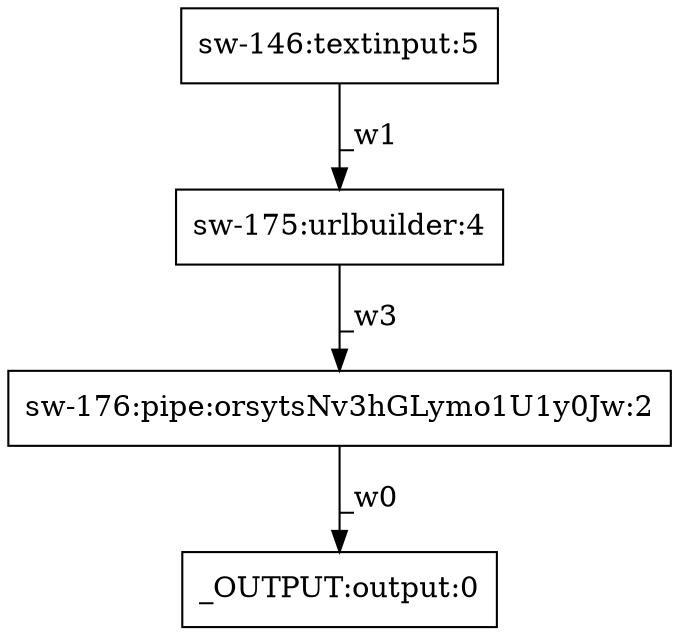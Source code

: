 digraph test1 { node [shape=box] "_OUTPUT" [label="_OUTPUT:output:0"];"sw-175" [label="sw-175:urlbuilder:4"];"sw-176" [label="sw-176:pipe:orsytsNv3hGLymo1U1y0Jw:2"];"sw-146" [label="sw-146:textinput:5"];"sw-176" -> "_OUTPUT" [label="_w0"];"sw-146" -> "sw-175" [label="_w1"];"sw-175" -> "sw-176" [label="_w3"];}